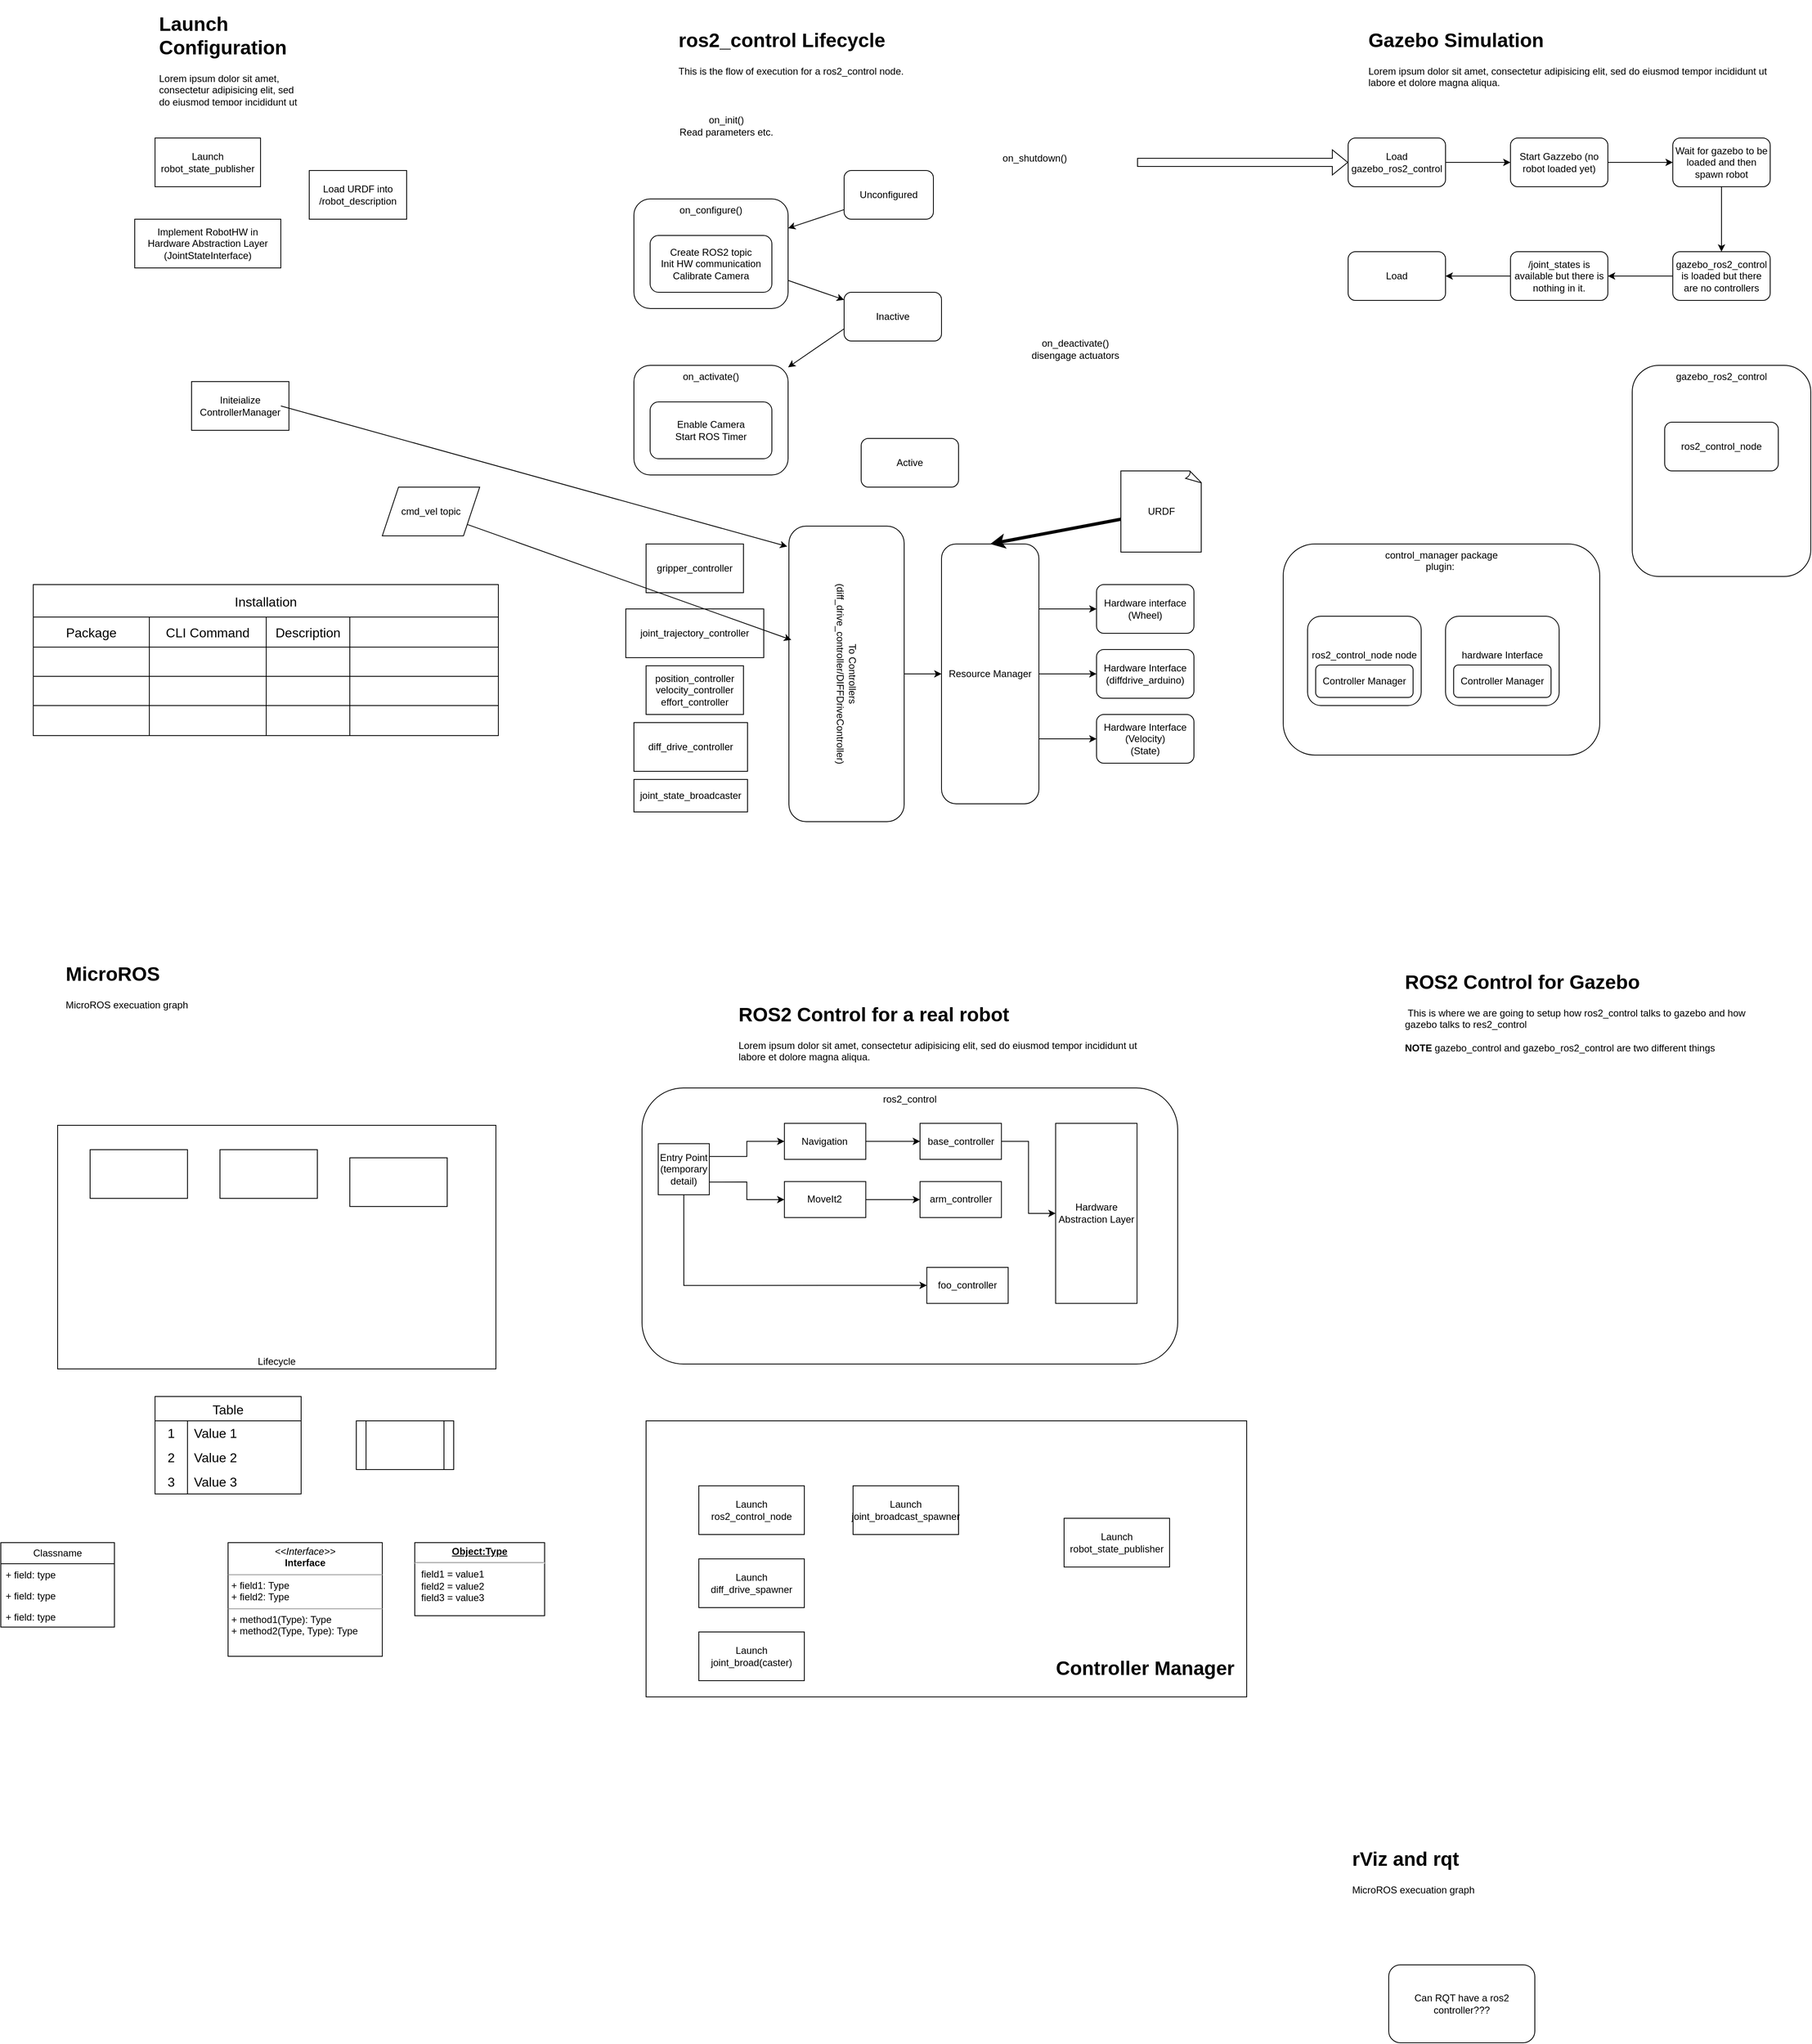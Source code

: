 <mxfile version="23.1.5" type="device">
  <diagram id="C5RBs43oDa-KdzZeNtuy" name="Page-1">
    <mxGraphModel dx="2899" dy="1243" grid="1" gridSize="10" guides="1" tooltips="1" connect="1" arrows="1" fold="1" page="1" pageScale="1" pageWidth="850" pageHeight="1100" background="none" math="0" shadow="0">
      <root>
        <mxCell id="WIyWlLk6GJQsqaUBKTNV-0" />
        <mxCell id="WIyWlLk6GJQsqaUBKTNV-1" parent="WIyWlLk6GJQsqaUBKTNV-0" />
        <mxCell id="Kt66wAR78E_RaEtoUN4U-6" value="&lt;h1&gt;ros2_control Lifecycle&lt;/h1&gt;&lt;div&gt;This is the flow of execution for a ros2_control node.&lt;/div&gt;" style="text;html=1;spacing=5;spacingTop=-20;whiteSpace=wrap;overflow=hidden;rounded=0;" parent="WIyWlLk6GJQsqaUBKTNV-1" vertex="1">
          <mxGeometry x="110" y="50" width="650" height="120" as="geometry" />
        </mxCell>
        <mxCell id="Kt66wAR78E_RaEtoUN4U-15" value="&lt;h1&gt;Gazebo Simulation&lt;/h1&gt;&lt;p&gt;Lorem ipsum dolor sit amet, consectetur adipisicing elit, sed do eiusmod tempor incididunt ut labore et dolore magna aliqua.&lt;/p&gt;" style="text;html=1;spacing=5;spacingTop=-20;whiteSpace=wrap;overflow=hidden;rounded=0;" parent="WIyWlLk6GJQsqaUBKTNV-1" vertex="1">
          <mxGeometry x="960" y="50" width="530" height="120" as="geometry" />
        </mxCell>
        <mxCell id="Kt66wAR78E_RaEtoUN4U-16" value="&lt;h1&gt;Launch Configuration&lt;/h1&gt;&lt;p&gt;Lorem ipsum dolor sit amet, consectetur adipisicing elit, sed do eiusmod tempor incididunt ut labore et dolore magna aliqua.&lt;/p&gt;" style="text;html=1;spacing=5;spacingTop=-20;whiteSpace=wrap;overflow=hidden;rounded=0;" parent="WIyWlLk6GJQsqaUBKTNV-1" vertex="1">
          <mxGeometry x="-530" y="30" width="190" height="120" as="geometry" />
        </mxCell>
        <mxCell id="Kt66wAR78E_RaEtoUN4U-17" value="Unconfigured" style="rounded=1;whiteSpace=wrap;html=1;" parent="WIyWlLk6GJQsqaUBKTNV-1" vertex="1">
          <mxGeometry x="319" y="230" width="110" height="60" as="geometry" />
        </mxCell>
        <mxCell id="Kt66wAR78E_RaEtoUN4U-18" value="Inactive" style="rounded=1;whiteSpace=wrap;html=1;" parent="WIyWlLk6GJQsqaUBKTNV-1" vertex="1">
          <mxGeometry x="319" y="380" width="120" height="60" as="geometry" />
        </mxCell>
        <mxCell id="Kt66wAR78E_RaEtoUN4U-19" value="Active" style="rounded=1;whiteSpace=wrap;html=1;" parent="WIyWlLk6GJQsqaUBKTNV-1" vertex="1">
          <mxGeometry x="340" y="560" width="120" height="60" as="geometry" />
        </mxCell>
        <mxCell id="Kt66wAR78E_RaEtoUN4U-23" value="on_init()&lt;br&gt;Read parameters etc." style="text;html=1;align=center;verticalAlign=middle;whiteSpace=wrap;rounded=0;" parent="WIyWlLk6GJQsqaUBKTNV-1" vertex="1">
          <mxGeometry x="109" y="160" width="130" height="30" as="geometry" />
        </mxCell>
        <mxCell id="Kt66wAR78E_RaEtoUN4U-24" value="on_shutdown()" style="text;html=1;align=center;verticalAlign=middle;whiteSpace=wrap;rounded=0;" parent="WIyWlLk6GJQsqaUBKTNV-1" vertex="1">
          <mxGeometry x="504" y="200" width="100" height="30" as="geometry" />
        </mxCell>
        <mxCell id="Kt66wAR78E_RaEtoUN4U-28" value="on_deactivate()&lt;br&gt;disengage actuators" style="text;html=1;align=center;verticalAlign=middle;whiteSpace=wrap;rounded=0;" parent="WIyWlLk6GJQsqaUBKTNV-1" vertex="1">
          <mxGeometry x="539" y="435" width="130" height="30" as="geometry" />
        </mxCell>
        <mxCell id="Kt66wAR78E_RaEtoUN4U-30" value="&lt;h1&gt;MicroROS&lt;/h1&gt;&lt;p&gt;MicroROS execuation graph&lt;/p&gt;" style="text;html=1;spacing=5;spacingTop=-20;whiteSpace=wrap;overflow=hidden;rounded=0;" parent="WIyWlLk6GJQsqaUBKTNV-1" vertex="1">
          <mxGeometry x="-645" y="1200" width="465" height="120" as="geometry" />
        </mxCell>
        <mxCell id="0" value="" style="rounded=0;whiteSpace=wrap;html=1;labelBackgroundColor=#572d8b;" parent="WIyWlLk6GJQsqaUBKTNV-1" vertex="1">
          <mxGeometry x="75" y="1770" width="740" height="340" as="geometry" />
        </mxCell>
        <mxCell id="1" value="Launch ros2_control_node" style="rounded=0;whiteSpace=wrap;html=1;" parent="WIyWlLk6GJQsqaUBKTNV-1" vertex="1">
          <mxGeometry x="140" y="1850" width="130" height="60" as="geometry" />
        </mxCell>
        <mxCell id="2" value="Launch robot_state_publisher" style="rounded=0;whiteSpace=wrap;html=1;" parent="WIyWlLk6GJQsqaUBKTNV-1" vertex="1">
          <mxGeometry x="590" y="1890" width="130" height="60" as="geometry" />
        </mxCell>
        <mxCell id="3" value="Launch diff_drive_spawner" style="rounded=0;whiteSpace=wrap;html=1;" parent="WIyWlLk6GJQsqaUBKTNV-1" vertex="1">
          <mxGeometry x="140" y="1940" width="130" height="60" as="geometry" />
        </mxCell>
        <mxCell id="4" value="Launch joint_broad(caster)" style="rounded=0;whiteSpace=wrap;html=1;" parent="WIyWlLk6GJQsqaUBKTNV-1" vertex="1">
          <mxGeometry x="140" y="2030" width="130" height="60" as="geometry" />
        </mxCell>
        <mxCell id="5" value="Launch joint_broadcast_spawner" style="rounded=0;whiteSpace=wrap;html=1;" parent="WIyWlLk6GJQsqaUBKTNV-1" vertex="1">
          <mxGeometry x="330" y="1850" width="130" height="60" as="geometry" />
        </mxCell>
        <mxCell id="6" value="&lt;h1&gt;&lt;b&gt;Controller Manager&lt;/b&gt;&lt;/h1&gt;" style="text;html=1;strokeColor=none;fillColor=none;align=center;verticalAlign=middle;whiteSpace=wrap;rounded=0;" parent="WIyWlLk6GJQsqaUBKTNV-1" vertex="1">
          <mxGeometry x="570" y="2060" width="240" height="30" as="geometry" />
        </mxCell>
        <mxCell id="7" value="" style="group" parent="WIyWlLk6GJQsqaUBKTNV-1" vertex="1" connectable="0">
          <mxGeometry x="70" y="1360" width="660" height="340" as="geometry" />
        </mxCell>
        <mxCell id="8" value="ros2_control" style="rounded=1;whiteSpace=wrap;html=1;verticalAlign=top;" parent="7" vertex="1">
          <mxGeometry width="660" height="340" as="geometry" />
        </mxCell>
        <mxCell id="9" value="Entry Point&lt;br&gt;(temporary detail)" style="whiteSpace=wrap;html=1;aspect=fixed;" parent="7" vertex="1">
          <mxGeometry x="20" y="68.627" width="62.925" height="62.925" as="geometry" />
        </mxCell>
        <mxCell id="10" value="Navigation" style="whiteSpace=wrap;html=1;" parent="7" vertex="1">
          <mxGeometry x="175.443" y="43.586" width="100.253" height="44.348" as="geometry" />
        </mxCell>
        <mxCell id="11" style="edgeStyle=orthogonalEdgeStyle;rounded=0;orthogonalLoop=1;jettySize=auto;html=1;exitX=1;exitY=0.25;exitDx=0;exitDy=0;entryX=0;entryY=0.5;entryDx=0;entryDy=0;" parent="7" source="9" target="10" edge="1">
          <mxGeometry relative="1" as="geometry">
            <mxPoint x="150.38" y="65.76" as="targetPoint" />
          </mxGeometry>
        </mxCell>
        <mxCell id="12" value="MoveIt2" style="whiteSpace=wrap;html=1;" parent="7" vertex="1">
          <mxGeometry x="175.443" y="115.282" width="100.253" height="44.348" as="geometry" />
        </mxCell>
        <mxCell id="13" style="edgeStyle=orthogonalEdgeStyle;rounded=0;orthogonalLoop=1;jettySize=auto;html=1;exitX=1;exitY=0.75;exitDx=0;exitDy=0;entryX=0;entryY=0.5;entryDx=0;entryDy=0;" parent="7" source="9" target="12" edge="1">
          <mxGeometry relative="1" as="geometry" />
        </mxCell>
        <mxCell id="14" value="foo_controller" style="whiteSpace=wrap;html=1;" parent="7" vertex="1">
          <mxGeometry x="350.886" y="220.978" width="100.253" height="44.348" as="geometry" />
        </mxCell>
        <mxCell id="15" value="" style="edgeStyle=orthogonalEdgeStyle;rounded=0;orthogonalLoop=1;jettySize=auto;html=1;entryX=0;entryY=0.5;entryDx=0;entryDy=0;exitX=0.5;exitY=1;exitDx=0;exitDy=0;" parent="7" source="9" target="14" edge="1">
          <mxGeometry relative="1" as="geometry" />
        </mxCell>
        <mxCell id="16" value="base_controller" style="whiteSpace=wrap;html=1;" parent="7" vertex="1">
          <mxGeometry x="342.532" y="43.586" width="100.253" height="44.348" as="geometry" />
        </mxCell>
        <mxCell id="17" value="" style="edgeStyle=orthogonalEdgeStyle;rounded=0;orthogonalLoop=1;jettySize=auto;html=1;" parent="7" source="10" target="16" edge="1">
          <mxGeometry relative="1" as="geometry" />
        </mxCell>
        <mxCell id="18" value="arm_controller" style="whiteSpace=wrap;html=1;" parent="7" vertex="1">
          <mxGeometry x="342.532" y="115.282" width="100.253" height="44.348" as="geometry" />
        </mxCell>
        <mxCell id="19" value="" style="edgeStyle=orthogonalEdgeStyle;rounded=0;orthogonalLoop=1;jettySize=auto;html=1;" parent="7" source="12" target="18" edge="1">
          <mxGeometry relative="1" as="geometry" />
        </mxCell>
        <mxCell id="20" value="Hardware Abstraction Layer" style="whiteSpace=wrap;html=1;" parent="7" vertex="1">
          <mxGeometry x="509.62" y="43.586" width="100.253" height="221.739" as="geometry" />
        </mxCell>
        <mxCell id="21" value="" style="edgeStyle=orthogonalEdgeStyle;rounded=0;orthogonalLoop=1;jettySize=auto;html=1;" parent="7" source="16" target="20" edge="1">
          <mxGeometry relative="1" as="geometry" />
        </mxCell>
        <mxCell id="22" value="Launch robot_state_publisher" style="rounded=0;whiteSpace=wrap;html=1;" parent="WIyWlLk6GJQsqaUBKTNV-1" vertex="1">
          <mxGeometry x="-530" y="190" width="130" height="60" as="geometry" />
        </mxCell>
        <mxCell id="23" value="Load URDF into /robot_description" style="rounded=0;whiteSpace=wrap;html=1;" parent="WIyWlLk6GJQsqaUBKTNV-1" vertex="1">
          <mxGeometry x="-340" y="230" width="120" height="60" as="geometry" />
        </mxCell>
        <mxCell id="24" value="Initeialize ControllerManager" style="rounded=0;whiteSpace=wrap;html=1;" parent="WIyWlLk6GJQsqaUBKTNV-1" vertex="1">
          <mxGeometry x="-485" y="490" width="120" height="60" as="geometry" />
        </mxCell>
        <mxCell id="25" value="Implement RobotHW in Hardware Abstraction Layer&lt;br&gt;(JointStateInterface)" style="rounded=0;whiteSpace=wrap;html=1;" parent="WIyWlLk6GJQsqaUBKTNV-1" vertex="1">
          <mxGeometry x="-555" y="290" width="180" height="60" as="geometry" />
        </mxCell>
        <mxCell id="27" value="joint_state_broadcaster" style="rounded=0;whiteSpace=wrap;html=1;" parent="WIyWlLk6GJQsqaUBKTNV-1" vertex="1">
          <mxGeometry x="60" y="980" width="140" height="40" as="geometry" />
        </mxCell>
        <mxCell id="28" value="diff_drive_controller" style="whiteSpace=wrap;html=1;" parent="WIyWlLk6GJQsqaUBKTNV-1" vertex="1">
          <mxGeometry x="60" y="910" width="140" height="60" as="geometry" />
        </mxCell>
        <mxCell id="29" value="joint_trajectory_controller" style="whiteSpace=wrap;html=1;" parent="WIyWlLk6GJQsqaUBKTNV-1" vertex="1">
          <mxGeometry x="50" y="770" width="170" height="60" as="geometry" />
        </mxCell>
        <mxCell id="30" value="gripper_controller" style="whiteSpace=wrap;html=1;" parent="WIyWlLk6GJQsqaUBKTNV-1" vertex="1">
          <mxGeometry x="75" y="690" width="120" height="60" as="geometry" />
        </mxCell>
        <mxCell id="31" value="position_controller&lt;br&gt;velocity_controller&lt;br&gt;effort_controller" style="whiteSpace=wrap;html=1;" parent="WIyWlLk6GJQsqaUBKTNV-1" vertex="1">
          <mxGeometry x="75" y="840" width="120" height="60" as="geometry" />
        </mxCell>
        <mxCell id="32" value="Lifecycle" style="rounded=0;whiteSpace=wrap;html=1;verticalAlign=bottom;" parent="WIyWlLk6GJQsqaUBKTNV-1" vertex="1">
          <mxGeometry x="-650" y="1406" width="540" height="300" as="geometry" />
        </mxCell>
        <mxCell id="33" value="" style="rounded=0;whiteSpace=wrap;html=1;" parent="WIyWlLk6GJQsqaUBKTNV-1" vertex="1">
          <mxGeometry x="-610" y="1436" width="120" height="60" as="geometry" />
        </mxCell>
        <mxCell id="34" value="" style="whiteSpace=wrap;html=1;" parent="WIyWlLk6GJQsqaUBKTNV-1" vertex="1">
          <mxGeometry x="-450" y="1436" width="120" height="60" as="geometry" />
        </mxCell>
        <mxCell id="35" value="" style="whiteSpace=wrap;html=1;" parent="WIyWlLk6GJQsqaUBKTNV-1" vertex="1">
          <mxGeometry x="-290" y="1446" width="120" height="60" as="geometry" />
        </mxCell>
        <mxCell id="88" value="&lt;p style=&quot;margin:0px;margin-top:4px;text-align:center;&quot;&gt;&lt;i&gt;&amp;lt;&amp;lt;Interface&amp;gt;&amp;gt;&lt;/i&gt;&lt;br/&gt;&lt;b&gt;Interface&lt;/b&gt;&lt;/p&gt;&lt;hr size=&quot;1&quot;/&gt;&lt;p style=&quot;margin:0px;margin-left:4px;&quot;&gt;+ field1: Type&lt;br/&gt;+ field2: Type&lt;/p&gt;&lt;hr size=&quot;1&quot;/&gt;&lt;p style=&quot;margin:0px;margin-left:4px;&quot;&gt;+ method1(Type): Type&lt;br/&gt;+ method2(Type, Type): Type&lt;/p&gt;" style="verticalAlign=top;align=left;overflow=fill;fontSize=12;fontFamily=Helvetica;html=1;rounded=0;shadow=0;comic=0;labelBackgroundColor=none;strokeWidth=1" parent="WIyWlLk6GJQsqaUBKTNV-1" vertex="1">
          <mxGeometry x="-440" y="1920" width="190" height="140" as="geometry" />
        </mxCell>
        <mxCell id="89" value="Installation" style="shape=table;startSize=40;container=1;collapsible=0;childLayout=tableLayout;strokeColor=default;fontSize=16;" parent="WIyWlLk6GJQsqaUBKTNV-1" vertex="1">
          <mxGeometry x="-680" y="740" width="573" height="186" as="geometry" />
        </mxCell>
        <mxCell id="90" value="" style="shape=tableRow;horizontal=0;startSize=0;swimlaneHead=0;swimlaneBody=0;strokeColor=inherit;top=0;left=0;bottom=0;right=0;collapsible=0;dropTarget=0;fillColor=none;points=[[0,0.5],[1,0.5]];portConstraint=eastwest;fontSize=16;" parent="89" vertex="1">
          <mxGeometry y="40" width="573" height="37" as="geometry" />
        </mxCell>
        <mxCell id="91" value="Package" style="shape=partialRectangle;html=1;whiteSpace=wrap;connectable=0;strokeColor=inherit;overflow=hidden;fillColor=none;top=0;left=0;bottom=0;right=0;pointerEvents=1;fontSize=16;" parent="90" vertex="1">
          <mxGeometry width="143" height="37" as="geometry">
            <mxRectangle width="143" height="37" as="alternateBounds" />
          </mxGeometry>
        </mxCell>
        <mxCell id="92" value="CLI Command" style="shape=partialRectangle;html=1;whiteSpace=wrap;connectable=0;strokeColor=inherit;overflow=hidden;fillColor=none;top=0;left=0;bottom=0;right=0;pointerEvents=1;fontSize=16;" parent="90" vertex="1">
          <mxGeometry x="143" width="144" height="37" as="geometry">
            <mxRectangle width="144" height="37" as="alternateBounds" />
          </mxGeometry>
        </mxCell>
        <mxCell id="93" value="Description" style="shape=partialRectangle;html=1;whiteSpace=wrap;connectable=0;strokeColor=inherit;overflow=hidden;fillColor=none;top=0;left=0;bottom=0;right=0;pointerEvents=1;fontSize=16;" parent="90" vertex="1">
          <mxGeometry x="287" width="103" height="37" as="geometry">
            <mxRectangle width="103" height="37" as="alternateBounds" />
          </mxGeometry>
        </mxCell>
        <mxCell id="94" style="shape=partialRectangle;html=1;whiteSpace=wrap;connectable=0;strokeColor=inherit;overflow=hidden;fillColor=none;top=0;left=0;bottom=0;right=0;pointerEvents=1;fontSize=16;" parent="90" vertex="1">
          <mxGeometry x="390" width="183" height="37" as="geometry">
            <mxRectangle width="183" height="37" as="alternateBounds" />
          </mxGeometry>
        </mxCell>
        <mxCell id="95" value="" style="shape=tableRow;horizontal=0;startSize=0;swimlaneHead=0;swimlaneBody=0;strokeColor=inherit;top=0;left=0;bottom=0;right=0;collapsible=0;dropTarget=0;fillColor=none;points=[[0,0.5],[1,0.5]];portConstraint=eastwest;fontSize=16;" parent="89" vertex="1">
          <mxGeometry y="77" width="573" height="36" as="geometry" />
        </mxCell>
        <mxCell id="96" value="" style="shape=partialRectangle;html=1;whiteSpace=wrap;connectable=0;strokeColor=inherit;overflow=hidden;fillColor=none;top=0;left=0;bottom=0;right=0;pointerEvents=1;fontSize=16;" parent="95" vertex="1">
          <mxGeometry width="143" height="36" as="geometry">
            <mxRectangle width="143" height="36" as="alternateBounds" />
          </mxGeometry>
        </mxCell>
        <mxCell id="97" value="" style="shape=partialRectangle;html=1;whiteSpace=wrap;connectable=0;strokeColor=inherit;overflow=hidden;fillColor=none;top=0;left=0;bottom=0;right=0;pointerEvents=1;fontSize=16;" parent="95" vertex="1">
          <mxGeometry x="143" width="144" height="36" as="geometry">
            <mxRectangle width="144" height="36" as="alternateBounds" />
          </mxGeometry>
        </mxCell>
        <mxCell id="98" value="" style="shape=partialRectangle;html=1;whiteSpace=wrap;connectable=0;strokeColor=inherit;overflow=hidden;fillColor=none;top=0;left=0;bottom=0;right=0;pointerEvents=1;fontSize=16;" parent="95" vertex="1">
          <mxGeometry x="287" width="103" height="36" as="geometry">
            <mxRectangle width="103" height="36" as="alternateBounds" />
          </mxGeometry>
        </mxCell>
        <mxCell id="99" style="shape=partialRectangle;html=1;whiteSpace=wrap;connectable=0;strokeColor=inherit;overflow=hidden;fillColor=none;top=0;left=0;bottom=0;right=0;pointerEvents=1;fontSize=16;" parent="95" vertex="1">
          <mxGeometry x="390" width="183" height="36" as="geometry">
            <mxRectangle width="183" height="36" as="alternateBounds" />
          </mxGeometry>
        </mxCell>
        <mxCell id="100" style="shape=tableRow;horizontal=0;startSize=0;swimlaneHead=0;swimlaneBody=0;strokeColor=inherit;top=0;left=0;bottom=0;right=0;collapsible=0;dropTarget=0;fillColor=none;points=[[0,0.5],[1,0.5]];portConstraint=eastwest;fontSize=16;" parent="89" vertex="1">
          <mxGeometry y="113" width="573" height="36" as="geometry" />
        </mxCell>
        <mxCell id="101" style="shape=partialRectangle;html=1;whiteSpace=wrap;connectable=0;strokeColor=inherit;overflow=hidden;fillColor=none;top=0;left=0;bottom=0;right=0;pointerEvents=1;fontSize=16;" parent="100" vertex="1">
          <mxGeometry width="143" height="36" as="geometry">
            <mxRectangle width="143" height="36" as="alternateBounds" />
          </mxGeometry>
        </mxCell>
        <mxCell id="102" style="shape=partialRectangle;html=1;whiteSpace=wrap;connectable=0;strokeColor=inherit;overflow=hidden;fillColor=none;top=0;left=0;bottom=0;right=0;pointerEvents=1;fontSize=16;" parent="100" vertex="1">
          <mxGeometry x="143" width="144" height="36" as="geometry">
            <mxRectangle width="144" height="36" as="alternateBounds" />
          </mxGeometry>
        </mxCell>
        <mxCell id="103" style="shape=partialRectangle;html=1;whiteSpace=wrap;connectable=0;strokeColor=inherit;overflow=hidden;fillColor=none;top=0;left=0;bottom=0;right=0;pointerEvents=1;fontSize=16;" parent="100" vertex="1">
          <mxGeometry x="287" width="103" height="36" as="geometry">
            <mxRectangle width="103" height="36" as="alternateBounds" />
          </mxGeometry>
        </mxCell>
        <mxCell id="104" style="shape=partialRectangle;html=1;whiteSpace=wrap;connectable=0;strokeColor=inherit;overflow=hidden;fillColor=none;top=0;left=0;bottom=0;right=0;pointerEvents=1;fontSize=16;" parent="100" vertex="1">
          <mxGeometry x="390" width="183" height="36" as="geometry">
            <mxRectangle width="183" height="36" as="alternateBounds" />
          </mxGeometry>
        </mxCell>
        <mxCell id="105" value="" style="shape=tableRow;horizontal=0;startSize=0;swimlaneHead=0;swimlaneBody=0;strokeColor=inherit;top=0;left=0;bottom=0;right=0;collapsible=0;dropTarget=0;fillColor=none;points=[[0,0.5],[1,0.5]];portConstraint=eastwest;fontSize=16;" parent="89" vertex="1">
          <mxGeometry y="149" width="573" height="37" as="geometry" />
        </mxCell>
        <mxCell id="106" value="" style="shape=partialRectangle;html=1;whiteSpace=wrap;connectable=0;strokeColor=inherit;overflow=hidden;fillColor=none;top=0;left=0;bottom=0;right=0;pointerEvents=1;fontSize=16;" parent="105" vertex="1">
          <mxGeometry width="143" height="37" as="geometry">
            <mxRectangle width="143" height="37" as="alternateBounds" />
          </mxGeometry>
        </mxCell>
        <mxCell id="107" value="" style="shape=partialRectangle;html=1;whiteSpace=wrap;connectable=0;strokeColor=inherit;overflow=hidden;fillColor=none;top=0;left=0;bottom=0;right=0;pointerEvents=1;fontSize=16;" parent="105" vertex="1">
          <mxGeometry x="143" width="144" height="37" as="geometry">
            <mxRectangle width="144" height="37" as="alternateBounds" />
          </mxGeometry>
        </mxCell>
        <mxCell id="108" value="" style="shape=partialRectangle;html=1;whiteSpace=wrap;connectable=0;strokeColor=inherit;overflow=hidden;fillColor=none;top=0;left=0;bottom=0;right=0;pointerEvents=1;fontSize=16;" parent="105" vertex="1">
          <mxGeometry x="287" width="103" height="37" as="geometry">
            <mxRectangle width="103" height="37" as="alternateBounds" />
          </mxGeometry>
        </mxCell>
        <mxCell id="109" style="shape=partialRectangle;html=1;whiteSpace=wrap;connectable=0;strokeColor=inherit;overflow=hidden;fillColor=none;top=0;left=0;bottom=0;right=0;pointerEvents=1;fontSize=16;" parent="105" vertex="1">
          <mxGeometry x="390" width="183" height="37" as="geometry">
            <mxRectangle width="183" height="37" as="alternateBounds" />
          </mxGeometry>
        </mxCell>
        <mxCell id="110" value="" style="shape=process;whiteSpace=wrap;html=1;backgroundOutline=1;" parent="WIyWlLk6GJQsqaUBKTNV-1" vertex="1">
          <mxGeometry x="-282" y="1770" width="120" height="60" as="geometry" />
        </mxCell>
        <mxCell id="111" value="Table" style="shape=table;startSize=30;container=1;collapsible=0;childLayout=tableLayout;fixedRows=1;rowLines=0;fontStyle=0;strokeColor=default;fontSize=16;" parent="WIyWlLk6GJQsqaUBKTNV-1" vertex="1">
          <mxGeometry x="-530" y="1740" width="180" height="120" as="geometry" />
        </mxCell>
        <mxCell id="112" value="" style="shape=tableRow;horizontal=0;startSize=0;swimlaneHead=0;swimlaneBody=0;top=0;left=0;bottom=0;right=0;collapsible=0;dropTarget=0;fillColor=none;points=[[0,0.5],[1,0.5]];portConstraint=eastwest;strokeColor=inherit;fontSize=16;" parent="111" vertex="1">
          <mxGeometry y="30" width="180" height="30" as="geometry" />
        </mxCell>
        <mxCell id="113" value="1" style="shape=partialRectangle;html=1;whiteSpace=wrap;connectable=0;fillColor=none;top=0;left=0;bottom=0;right=0;overflow=hidden;pointerEvents=1;strokeColor=inherit;fontSize=16;" parent="112" vertex="1">
          <mxGeometry width="40" height="30" as="geometry">
            <mxRectangle width="40" height="30" as="alternateBounds" />
          </mxGeometry>
        </mxCell>
        <mxCell id="114" value="Value 1" style="shape=partialRectangle;html=1;whiteSpace=wrap;connectable=0;fillColor=none;top=0;left=0;bottom=0;right=0;align=left;spacingLeft=6;overflow=hidden;strokeColor=inherit;fontSize=16;" parent="112" vertex="1">
          <mxGeometry x="40" width="140" height="30" as="geometry">
            <mxRectangle width="140" height="30" as="alternateBounds" />
          </mxGeometry>
        </mxCell>
        <mxCell id="115" value="" style="shape=tableRow;horizontal=0;startSize=0;swimlaneHead=0;swimlaneBody=0;top=0;left=0;bottom=0;right=0;collapsible=0;dropTarget=0;fillColor=none;points=[[0,0.5],[1,0.5]];portConstraint=eastwest;strokeColor=inherit;fontSize=16;" parent="111" vertex="1">
          <mxGeometry y="60" width="180" height="30" as="geometry" />
        </mxCell>
        <mxCell id="116" value="2" style="shape=partialRectangle;html=1;whiteSpace=wrap;connectable=0;fillColor=none;top=0;left=0;bottom=0;right=0;overflow=hidden;strokeColor=inherit;fontSize=16;" parent="115" vertex="1">
          <mxGeometry width="40" height="30" as="geometry">
            <mxRectangle width="40" height="30" as="alternateBounds" />
          </mxGeometry>
        </mxCell>
        <mxCell id="117" value="Value 2" style="shape=partialRectangle;html=1;whiteSpace=wrap;connectable=0;fillColor=none;top=0;left=0;bottom=0;right=0;align=left;spacingLeft=6;overflow=hidden;strokeColor=inherit;fontSize=16;" parent="115" vertex="1">
          <mxGeometry x="40" width="140" height="30" as="geometry">
            <mxRectangle width="140" height="30" as="alternateBounds" />
          </mxGeometry>
        </mxCell>
        <mxCell id="118" value="" style="shape=tableRow;horizontal=0;startSize=0;swimlaneHead=0;swimlaneBody=0;top=0;left=0;bottom=0;right=0;collapsible=0;dropTarget=0;fillColor=none;points=[[0,0.5],[1,0.5]];portConstraint=eastwest;strokeColor=inherit;fontSize=16;" parent="111" vertex="1">
          <mxGeometry y="90" width="180" height="30" as="geometry" />
        </mxCell>
        <mxCell id="119" value="3" style="shape=partialRectangle;html=1;whiteSpace=wrap;connectable=0;fillColor=none;top=0;left=0;bottom=0;right=0;overflow=hidden;strokeColor=inherit;fontSize=16;" parent="118" vertex="1">
          <mxGeometry width="40" height="30" as="geometry">
            <mxRectangle width="40" height="30" as="alternateBounds" />
          </mxGeometry>
        </mxCell>
        <mxCell id="120" value="Value 3" style="shape=partialRectangle;html=1;whiteSpace=wrap;connectable=0;fillColor=none;top=0;left=0;bottom=0;right=0;align=left;spacingLeft=6;overflow=hidden;strokeColor=inherit;fontSize=16;" parent="118" vertex="1">
          <mxGeometry x="40" width="140" height="30" as="geometry">
            <mxRectangle width="140" height="30" as="alternateBounds" />
          </mxGeometry>
        </mxCell>
        <mxCell id="121" value="Classname" style="swimlane;fontStyle=0;childLayout=stackLayout;horizontal=1;startSize=26;fillColor=none;horizontalStack=0;resizeParent=1;resizeParentMax=0;resizeLast=0;collapsible=1;marginBottom=0;whiteSpace=wrap;html=1;" parent="WIyWlLk6GJQsqaUBKTNV-1" vertex="1">
          <mxGeometry x="-720" y="1920" width="140" height="104" as="geometry" />
        </mxCell>
        <mxCell id="122" value="+ field: type" style="text;strokeColor=none;fillColor=none;align=left;verticalAlign=top;spacingLeft=4;spacingRight=4;overflow=hidden;rotatable=0;points=[[0,0.5],[1,0.5]];portConstraint=eastwest;whiteSpace=wrap;html=1;" parent="121" vertex="1">
          <mxGeometry y="26" width="140" height="26" as="geometry" />
        </mxCell>
        <mxCell id="123" value="+ field: type" style="text;strokeColor=none;fillColor=none;align=left;verticalAlign=top;spacingLeft=4;spacingRight=4;overflow=hidden;rotatable=0;points=[[0,0.5],[1,0.5]];portConstraint=eastwest;whiteSpace=wrap;html=1;" parent="121" vertex="1">
          <mxGeometry y="52" width="140" height="26" as="geometry" />
        </mxCell>
        <mxCell id="124" value="+ field: type" style="text;strokeColor=none;fillColor=none;align=left;verticalAlign=top;spacingLeft=4;spacingRight=4;overflow=hidden;rotatable=0;points=[[0,0.5],[1,0.5]];portConstraint=eastwest;whiteSpace=wrap;html=1;" parent="121" vertex="1">
          <mxGeometry y="78" width="140" height="26" as="geometry" />
        </mxCell>
        <mxCell id="125" value="&lt;p style=&quot;margin:0px;margin-top:4px;text-align:center;text-decoration:underline;&quot;&gt;&lt;b&gt;Object:Type&lt;/b&gt;&lt;/p&gt;&lt;hr/&gt;&lt;p style=&quot;margin:0px;margin-left:8px;&quot;&gt;field1 = value1&lt;br/&gt;field2 = value2&lt;br&gt;field3 = value3&lt;/p&gt;" style="verticalAlign=top;align=left;overflow=fill;fontSize=12;fontFamily=Helvetica;html=1;whiteSpace=wrap;" parent="WIyWlLk6GJQsqaUBKTNV-1" vertex="1">
          <mxGeometry x="-210" y="1920" width="160" height="90" as="geometry" />
        </mxCell>
        <mxCell id="127" value="&lt;h1&gt;rViz and rqt&lt;/h1&gt;&lt;div&gt;&lt;span style=&quot;background-color: initial;&quot;&gt;MicroROS execuation graph&lt;/span&gt;&lt;br&gt;&lt;/div&gt;" style="text;html=1;spacing=5;spacingTop=-20;whiteSpace=wrap;overflow=hidden;rounded=0;" parent="WIyWlLk6GJQsqaUBKTNV-1" vertex="1">
          <mxGeometry x="940" y="2290" width="465" height="120" as="geometry" />
        </mxCell>
        <mxCell id="129" value="&lt;h1&gt;ROS2 Control for a real robot&lt;/h1&gt;&lt;p&gt;Lorem ipsum dolor sit amet, consectetur adipisicing elit, sed do eiusmod tempor incididunt ut labore et dolore magna aliqua.&lt;/p&gt;" style="text;html=1;spacing=5;spacingTop=-20;whiteSpace=wrap;overflow=hidden;rounded=0;" parent="WIyWlLk6GJQsqaUBKTNV-1" vertex="1">
          <mxGeometry x="184" y="1250" width="530" height="120" as="geometry" />
        </mxCell>
        <mxCell id="_1_fJcAhwy_DcltVvV8K-129" value="" style="shape=flexArrow;endArrow=classic;html=1;rounded=0;" parent="WIyWlLk6GJQsqaUBKTNV-1" edge="1">
          <mxGeometry width="50" height="50" relative="1" as="geometry">
            <mxPoint x="680" y="220" as="sourcePoint" />
            <mxPoint x="940" y="220" as="targetPoint" />
          </mxGeometry>
        </mxCell>
        <mxCell id="_1_fJcAhwy_DcltVvV8K-136" value="" style="edgeStyle=orthogonalEdgeStyle;rounded=0;orthogonalLoop=1;jettySize=auto;html=1;" parent="WIyWlLk6GJQsqaUBKTNV-1" source="_1_fJcAhwy_DcltVvV8K-131" target="_1_fJcAhwy_DcltVvV8K-135" edge="1">
          <mxGeometry relative="1" as="geometry" />
        </mxCell>
        <mxCell id="_1_fJcAhwy_DcltVvV8K-131" value="Load&lt;br&gt;gazebo_ros2_control" style="rounded=1;whiteSpace=wrap;html=1;" parent="WIyWlLk6GJQsqaUBKTNV-1" vertex="1">
          <mxGeometry x="940" y="190" width="120" height="60" as="geometry" />
        </mxCell>
        <mxCell id="_1_fJcAhwy_DcltVvV8K-140" value="" style="edgeStyle=orthogonalEdgeStyle;rounded=0;orthogonalLoop=1;jettySize=auto;html=1;" parent="WIyWlLk6GJQsqaUBKTNV-1" source="_1_fJcAhwy_DcltVvV8K-135" target="_1_fJcAhwy_DcltVvV8K-139" edge="1">
          <mxGeometry relative="1" as="geometry" />
        </mxCell>
        <mxCell id="_1_fJcAhwy_DcltVvV8K-135" value="Start Gazzebo (no robot loaded yet)" style="whiteSpace=wrap;html=1;rounded=1;" parent="WIyWlLk6GJQsqaUBKTNV-1" vertex="1">
          <mxGeometry x="1140" y="190" width="120" height="60" as="geometry" />
        </mxCell>
        <mxCell id="_1_fJcAhwy_DcltVvV8K-142" value="" style="edgeStyle=orthogonalEdgeStyle;rounded=0;orthogonalLoop=1;jettySize=auto;html=1;" parent="WIyWlLk6GJQsqaUBKTNV-1" source="_1_fJcAhwy_DcltVvV8K-139" target="_1_fJcAhwy_DcltVvV8K-141" edge="1">
          <mxGeometry relative="1" as="geometry" />
        </mxCell>
        <mxCell id="_1_fJcAhwy_DcltVvV8K-139" value="Wait for gazebo to be loaded and then spawn robot" style="whiteSpace=wrap;html=1;rounded=1;" parent="WIyWlLk6GJQsqaUBKTNV-1" vertex="1">
          <mxGeometry x="1340" y="190" width="120" height="60" as="geometry" />
        </mxCell>
        <mxCell id="_1_fJcAhwy_DcltVvV8K-144" value="" style="edgeStyle=orthogonalEdgeStyle;rounded=0;orthogonalLoop=1;jettySize=auto;html=1;" parent="WIyWlLk6GJQsqaUBKTNV-1" source="_1_fJcAhwy_DcltVvV8K-141" target="_1_fJcAhwy_DcltVvV8K-143" edge="1">
          <mxGeometry relative="1" as="geometry" />
        </mxCell>
        <mxCell id="_1_fJcAhwy_DcltVvV8K-141" value="gazebo_ros2_control is loaded but there are no controllers" style="whiteSpace=wrap;html=1;rounded=1;" parent="WIyWlLk6GJQsqaUBKTNV-1" vertex="1">
          <mxGeometry x="1340" y="330" width="120" height="60" as="geometry" />
        </mxCell>
        <mxCell id="_1_fJcAhwy_DcltVvV8K-146" value="" style="edgeStyle=orthogonalEdgeStyle;rounded=0;orthogonalLoop=1;jettySize=auto;html=1;" parent="WIyWlLk6GJQsqaUBKTNV-1" source="_1_fJcAhwy_DcltVvV8K-143" target="_1_fJcAhwy_DcltVvV8K-145" edge="1">
          <mxGeometry relative="1" as="geometry" />
        </mxCell>
        <mxCell id="_1_fJcAhwy_DcltVvV8K-143" value="/joint_states is available but there is nothing in it." style="whiteSpace=wrap;html=1;rounded=1;" parent="WIyWlLk6GJQsqaUBKTNV-1" vertex="1">
          <mxGeometry x="1140" y="330" width="120" height="60" as="geometry" />
        </mxCell>
        <mxCell id="_1_fJcAhwy_DcltVvV8K-145" value="Load" style="whiteSpace=wrap;html=1;rounded=1;" parent="WIyWlLk6GJQsqaUBKTNV-1" vertex="1">
          <mxGeometry x="940" y="330" width="120" height="60" as="geometry" />
        </mxCell>
        <mxCell id="DOZ8shbyCuUHxcddwx-E-135" value="" style="edgeStyle=orthogonalEdgeStyle;rounded=0;orthogonalLoop=1;jettySize=auto;html=1;" parent="WIyWlLk6GJQsqaUBKTNV-1" source="DOZ8shbyCuUHxcddwx-E-133" target="DOZ8shbyCuUHxcddwx-E-134" edge="1">
          <mxGeometry relative="1" as="geometry" />
        </mxCell>
        <mxCell id="DOZ8shbyCuUHxcddwx-E-133" value="&lt;div style=&quot;&quot;&gt;&lt;span style=&quot;background-color: initial;&quot;&gt;To Controllers&lt;/span&gt;&lt;/div&gt;&lt;div style=&quot;&quot;&gt;&lt;span style=&quot;background-color: initial;&quot;&gt;(diff_drive_controller/DIFFDriveController)&lt;/span&gt;&lt;/div&gt;" style="rounded=1;whiteSpace=wrap;html=1;align=center;rotation=90;" parent="WIyWlLk6GJQsqaUBKTNV-1" vertex="1">
          <mxGeometry x="140" y="779" width="364" height="142" as="geometry" />
        </mxCell>
        <mxCell id="DOZ8shbyCuUHxcddwx-E-143" style="edgeStyle=orthogonalEdgeStyle;rounded=0;orthogonalLoop=1;jettySize=auto;html=1;exitX=1;exitY=0.25;exitDx=0;exitDy=0;entryX=0;entryY=0.5;entryDx=0;entryDy=0;" parent="WIyWlLk6GJQsqaUBKTNV-1" source="DOZ8shbyCuUHxcddwx-E-134" target="DOZ8shbyCuUHxcddwx-E-138" edge="1">
          <mxGeometry relative="1" as="geometry" />
        </mxCell>
        <mxCell id="DOZ8shbyCuUHxcddwx-E-144" style="edgeStyle=orthogonalEdgeStyle;rounded=0;orthogonalLoop=1;jettySize=auto;html=1;exitX=1;exitY=0.5;exitDx=0;exitDy=0;entryX=0;entryY=0.5;entryDx=0;entryDy=0;" parent="WIyWlLk6GJQsqaUBKTNV-1" source="DOZ8shbyCuUHxcddwx-E-134" target="DOZ8shbyCuUHxcddwx-E-141" edge="1">
          <mxGeometry relative="1" as="geometry" />
        </mxCell>
        <mxCell id="DOZ8shbyCuUHxcddwx-E-145" style="edgeStyle=orthogonalEdgeStyle;rounded=0;orthogonalLoop=1;jettySize=auto;html=1;exitX=1;exitY=0.75;exitDx=0;exitDy=0;entryX=0;entryY=0.5;entryDx=0;entryDy=0;" parent="WIyWlLk6GJQsqaUBKTNV-1" source="DOZ8shbyCuUHxcddwx-E-134" target="DOZ8shbyCuUHxcddwx-E-142" edge="1">
          <mxGeometry relative="1" as="geometry" />
        </mxCell>
        <mxCell id="DOZ8shbyCuUHxcddwx-E-134" value="Resource Manager" style="rounded=1;whiteSpace=wrap;html=1;" parent="WIyWlLk6GJQsqaUBKTNV-1" vertex="1">
          <mxGeometry x="439" y="690" width="120" height="320" as="geometry" />
        </mxCell>
        <mxCell id="DOZ8shbyCuUHxcddwx-E-136" value="URDF" style="whiteSpace=wrap;html=1;shape=mxgraph.basic.document" parent="WIyWlLk6GJQsqaUBKTNV-1" vertex="1">
          <mxGeometry x="660" y="600" width="100" height="100" as="geometry" />
        </mxCell>
        <mxCell id="DOZ8shbyCuUHxcddwx-E-137" value="" style="endArrow=classic;html=1;rounded=0;entryX=0.5;entryY=0;entryDx=0;entryDy=0;strokeWidth=4;" parent="WIyWlLk6GJQsqaUBKTNV-1" source="DOZ8shbyCuUHxcddwx-E-136" target="DOZ8shbyCuUHxcddwx-E-134" edge="1">
          <mxGeometry width="50" height="50" relative="1" as="geometry">
            <mxPoint x="610" y="630" as="sourcePoint" />
            <mxPoint x="529" y="670" as="targetPoint" />
          </mxGeometry>
        </mxCell>
        <mxCell id="DOZ8shbyCuUHxcddwx-E-138" value="Hardware interface (Wheel)" style="whiteSpace=wrap;html=1;rounded=1;" parent="WIyWlLk6GJQsqaUBKTNV-1" vertex="1">
          <mxGeometry x="630" y="740" width="120" height="60" as="geometry" />
        </mxCell>
        <mxCell id="DOZ8shbyCuUHxcddwx-E-141" value="Hardware Interface (diffdrive_arduino)" style="whiteSpace=wrap;html=1;rounded=1;" parent="WIyWlLk6GJQsqaUBKTNV-1" vertex="1">
          <mxGeometry x="630" y="820" width="120" height="60" as="geometry" />
        </mxCell>
        <mxCell id="DOZ8shbyCuUHxcddwx-E-142" value="Hardware Interface (Velocity)&lt;br&gt;(State)" style="whiteSpace=wrap;html=1;rounded=1;" parent="WIyWlLk6GJQsqaUBKTNV-1" vertex="1">
          <mxGeometry x="630" y="900" width="120" height="60" as="geometry" />
        </mxCell>
        <mxCell id="DOZ8shbyCuUHxcddwx-E-146" value="Can RQT have a ros2 controller???" style="rounded=1;whiteSpace=wrap;html=1;" parent="WIyWlLk6GJQsqaUBKTNV-1" vertex="1">
          <mxGeometry x="990" y="2440" width="180" height="96" as="geometry" />
        </mxCell>
        <mxCell id="DOZ8shbyCuUHxcddwx-E-147" value="on_activate()" style="rounded=1;whiteSpace=wrap;html=1;flipV=0;flipH=0;verticalAlign=top;" parent="WIyWlLk6GJQsqaUBKTNV-1" vertex="1">
          <mxGeometry x="60" y="470" width="190" height="135" as="geometry" />
        </mxCell>
        <mxCell id="DOZ8shbyCuUHxcddwx-E-150" value="Enable Camera&lt;br&gt;Start ROS Timer" style="rounded=1;whiteSpace=wrap;html=1;" parent="WIyWlLk6GJQsqaUBKTNV-1" vertex="1">
          <mxGeometry x="80" y="515" width="150" height="70" as="geometry" />
        </mxCell>
        <mxCell id="DOZ8shbyCuUHxcddwx-E-151" value="on_configure()" style="rounded=1;whiteSpace=wrap;html=1;flipV=0;flipH=0;verticalAlign=top;" parent="WIyWlLk6GJQsqaUBKTNV-1" vertex="1">
          <mxGeometry x="60" y="265" width="190" height="135" as="geometry" />
        </mxCell>
        <mxCell id="DOZ8shbyCuUHxcddwx-E-152" value="Create ROS2 topic&lt;br&gt;Init HW communication&lt;br&gt;Calibrate Camera" style="rounded=1;whiteSpace=wrap;html=1;" parent="WIyWlLk6GJQsqaUBKTNV-1" vertex="1">
          <mxGeometry x="80" y="310" width="150" height="70" as="geometry" />
        </mxCell>
        <mxCell id="DOZ8shbyCuUHxcddwx-E-161" value="" style="endArrow=classic;html=1;rounded=0;entryX=0.069;entryY=1.014;entryDx=0;entryDy=0;entryPerimeter=0;exitX=0.917;exitY=0.5;exitDx=0;exitDy=0;exitPerimeter=0;" parent="WIyWlLk6GJQsqaUBKTNV-1" source="24" target="DOZ8shbyCuUHxcddwx-E-133" edge="1">
          <mxGeometry width="50" height="50" relative="1" as="geometry">
            <mxPoint x="-410" y="540" as="sourcePoint" />
            <mxPoint x="-360" y="490" as="targetPoint" />
          </mxGeometry>
        </mxCell>
        <mxCell id="DOZ8shbyCuUHxcddwx-E-162" value="" style="endArrow=classic;html=1;rounded=0;" parent="WIyWlLk6GJQsqaUBKTNV-1" source="Kt66wAR78E_RaEtoUN4U-17" target="DOZ8shbyCuUHxcddwx-E-151" edge="1">
          <mxGeometry width="50" height="50" relative="1" as="geometry">
            <mxPoint x="318" y="235" as="sourcePoint" />
            <mxPoint x="268" y="285" as="targetPoint" />
          </mxGeometry>
        </mxCell>
        <mxCell id="DOZ8shbyCuUHxcddwx-E-163" value="" style="endArrow=classic;html=1;rounded=0;" parent="WIyWlLk6GJQsqaUBKTNV-1" source="DOZ8shbyCuUHxcddwx-E-151" target="Kt66wAR78E_RaEtoUN4U-18" edge="1">
          <mxGeometry width="50" height="50" relative="1" as="geometry">
            <mxPoint x="309" y="485" as="sourcePoint" />
            <mxPoint x="359" y="435" as="targetPoint" />
          </mxGeometry>
        </mxCell>
        <mxCell id="DOZ8shbyCuUHxcddwx-E-164" value="" style="endArrow=classic;html=1;rounded=0;exitX=0;exitY=0.75;exitDx=0;exitDy=0;" parent="WIyWlLk6GJQsqaUBKTNV-1" source="Kt66wAR78E_RaEtoUN4U-18" target="DOZ8shbyCuUHxcddwx-E-147" edge="1">
          <mxGeometry width="50" height="50" relative="1" as="geometry">
            <mxPoint x="270" y="465" as="sourcePoint" />
            <mxPoint x="320" y="415" as="targetPoint" />
          </mxGeometry>
        </mxCell>
        <mxCell id="DOZ8shbyCuUHxcddwx-E-167" value="control_manager package&lt;br&gt;plugin:&amp;nbsp;" style="rounded=1;whiteSpace=wrap;html=1;verticalAlign=top;" parent="WIyWlLk6GJQsqaUBKTNV-1" vertex="1">
          <mxGeometry x="860" y="690" width="390" height="260" as="geometry" />
        </mxCell>
        <mxCell id="DOZ8shbyCuUHxcddwx-E-168" value="ros2_control_node node&lt;div&gt;&lt;br/&gt;&lt;/div&gt;" style="rounded=1;whiteSpace=wrap;html=1;" parent="WIyWlLk6GJQsqaUBKTNV-1" vertex="1">
          <mxGeometry x="890" y="779" width="140" height="110" as="geometry" />
        </mxCell>
        <mxCell id="DOZ8shbyCuUHxcddwx-E-169" value="gazebo_ros2_control" style="rounded=1;whiteSpace=wrap;html=1;verticalAlign=top;" parent="WIyWlLk6GJQsqaUBKTNV-1" vertex="1">
          <mxGeometry x="1290" y="470" width="220" height="260" as="geometry" />
        </mxCell>
        <mxCell id="DOZ8shbyCuUHxcddwx-E-170" value="ros2_control_node" style="rounded=1;whiteSpace=wrap;html=1;" parent="WIyWlLk6GJQsqaUBKTNV-1" vertex="1">
          <mxGeometry x="1330" y="540" width="140" height="60" as="geometry" />
        </mxCell>
        <mxCell id="DOZ8shbyCuUHxcddwx-E-171" value="Controller Manager" style="rounded=1;whiteSpace=wrap;html=1;" parent="WIyWlLk6GJQsqaUBKTNV-1" vertex="1">
          <mxGeometry x="900" y="839" width="120" height="40" as="geometry" />
        </mxCell>
        <mxCell id="cki8_oQQ6JSt1iZq9x34-129" value="hardware Interface&lt;div&gt;&lt;br/&gt;&lt;/div&gt;" style="rounded=1;whiteSpace=wrap;html=1;" parent="WIyWlLk6GJQsqaUBKTNV-1" vertex="1">
          <mxGeometry x="1060" y="779" width="140" height="110" as="geometry" />
        </mxCell>
        <mxCell id="cki8_oQQ6JSt1iZq9x34-130" value="Controller Manager" style="rounded=1;whiteSpace=wrap;html=1;" parent="WIyWlLk6GJQsqaUBKTNV-1" vertex="1">
          <mxGeometry x="1070" y="839" width="120" height="40" as="geometry" />
        </mxCell>
        <mxCell id="cki8_oQQ6JSt1iZq9x34-131" value="cmd_vel topic" style="shape=parallelogram;perimeter=parallelogramPerimeter;whiteSpace=wrap;html=1;fixedSize=1;" parent="WIyWlLk6GJQsqaUBKTNV-1" vertex="1">
          <mxGeometry x="-250" y="620" width="120" height="60" as="geometry" />
        </mxCell>
        <mxCell id="cki8_oQQ6JSt1iZq9x34-134" value="" style="endArrow=classic;html=1;rounded=0;entryX=0.385;entryY=0.979;entryDx=0;entryDy=0;entryPerimeter=0;" parent="WIyWlLk6GJQsqaUBKTNV-1" source="cki8_oQQ6JSt1iZq9x34-131" target="DOZ8shbyCuUHxcddwx-E-133" edge="1">
          <mxGeometry width="50" height="50" relative="1" as="geometry">
            <mxPoint x="-30" y="730" as="sourcePoint" />
            <mxPoint x="20" y="680" as="targetPoint" />
          </mxGeometry>
        </mxCell>
        <mxCell id="fPOZ1dp4cMhDRdokMYRC-129" value="&lt;h1&gt;ROS2 Control for Gazebo&lt;/h1&gt;&lt;div&gt;&amp;nbsp;This is where we are going to setup how ros2_control talks to gazebo and how gazebo talks to res2_control&lt;/div&gt;&lt;div&gt;&lt;br&gt;&lt;/div&gt;&lt;div&gt;&lt;b&gt;NOTE&lt;/b&gt;&amp;nbsp;gazebo_control and gazebo_ros2_control are two different things&lt;/div&gt;" style="text;html=1;spacing=5;spacingTop=-20;whiteSpace=wrap;overflow=hidden;rounded=0;" vertex="1" parent="WIyWlLk6GJQsqaUBKTNV-1">
          <mxGeometry x="1005" y="1210" width="465" height="120" as="geometry" />
        </mxCell>
      </root>
    </mxGraphModel>
  </diagram>
</mxfile>

